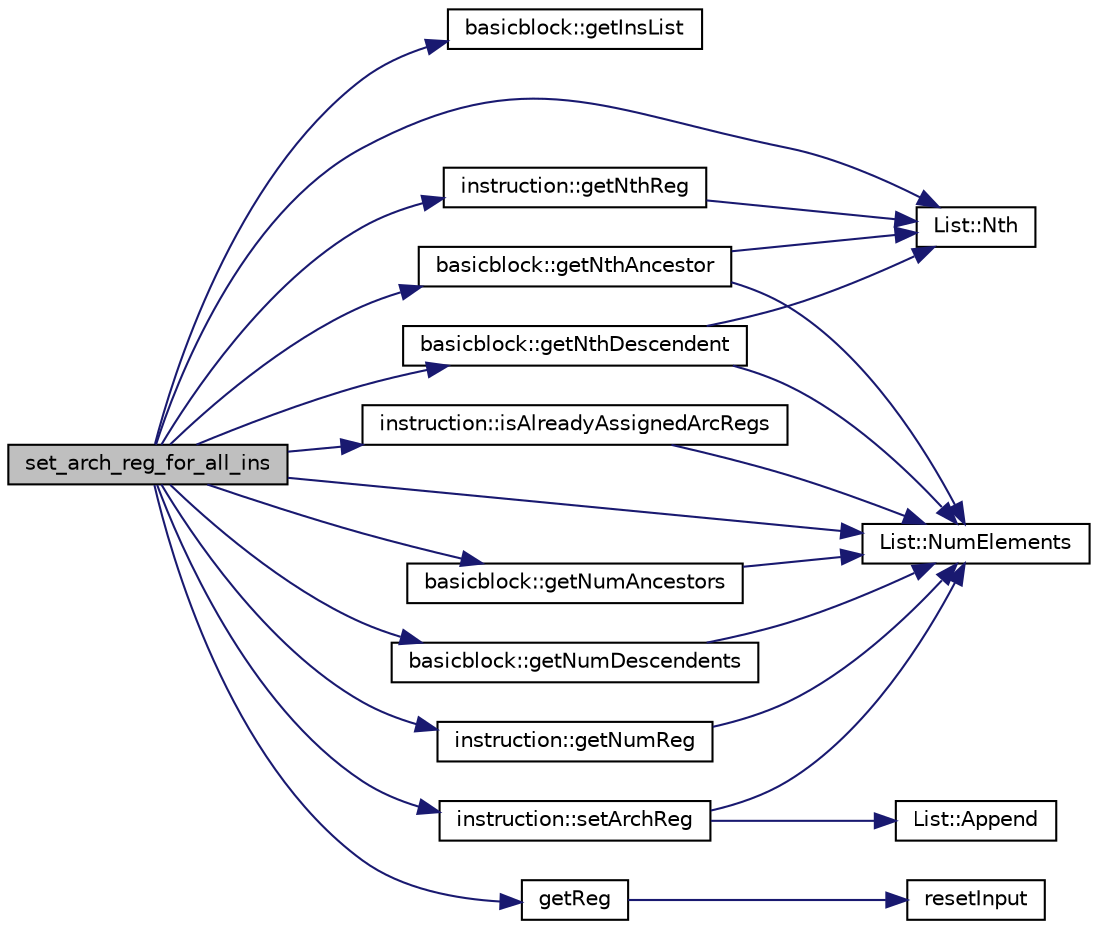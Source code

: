 digraph G
{
  edge [fontname="Helvetica",fontsize="10",labelfontname="Helvetica",labelfontsize="10"];
  node [fontname="Helvetica",fontsize="10",shape=record];
  rankdir=LR;
  Node1 [label="set_arch_reg_for_all_ins",height=0.2,width=0.4,color="black", fillcolor="grey75", style="filled" fontcolor="black"];
  Node1 -> Node2 [color="midnightblue",fontsize="10",style="solid",fontname="Helvetica"];
  Node2 [label="basicblock::getInsList",height=0.2,width=0.4,color="black", fillcolor="white", style="filled",URL="$classbasicblock.html#adc40d816c82feedc1f7027fc29470d90"];
  Node1 -> Node3 [color="midnightblue",fontsize="10",style="solid",fontname="Helvetica"];
  Node3 [label="basicblock::getNthAncestor",height=0.2,width=0.4,color="black", fillcolor="white", style="filled",URL="$classbasicblock.html#a24ef17acb451da40eb9ecca3a05c9fb3"];
  Node3 -> Node4 [color="midnightblue",fontsize="10",style="solid",fontname="Helvetica"];
  Node4 [label="List::Nth",height=0.2,width=0.4,color="black", fillcolor="white", style="filled",URL="$classList.html#a5eb964816de33c85e1d46658ddf8c6c4"];
  Node3 -> Node5 [color="midnightblue",fontsize="10",style="solid",fontname="Helvetica"];
  Node5 [label="List::NumElements",height=0.2,width=0.4,color="black", fillcolor="white", style="filled",URL="$classList.html#ac2e9d50f703b01bf643fa6ce50837c26"];
  Node1 -> Node6 [color="midnightblue",fontsize="10",style="solid",fontname="Helvetica"];
  Node6 [label="basicblock::getNthDescendent",height=0.2,width=0.4,color="black", fillcolor="white", style="filled",URL="$classbasicblock.html#a571a65129ed999a167803d516cb9455e"];
  Node6 -> Node4 [color="midnightblue",fontsize="10",style="solid",fontname="Helvetica"];
  Node6 -> Node5 [color="midnightblue",fontsize="10",style="solid",fontname="Helvetica"];
  Node1 -> Node7 [color="midnightblue",fontsize="10",style="solid",fontname="Helvetica"];
  Node7 [label="instruction::getNthReg",height=0.2,width=0.4,color="black", fillcolor="white", style="filled",URL="$classinstruction.html#a54412da0ee022e05101d4fb92ee879b9"];
  Node7 -> Node4 [color="midnightblue",fontsize="10",style="solid",fontname="Helvetica"];
  Node1 -> Node8 [color="midnightblue",fontsize="10",style="solid",fontname="Helvetica"];
  Node8 [label="basicblock::getNumAncestors",height=0.2,width=0.4,color="black", fillcolor="white", style="filled",URL="$classbasicblock.html#af95ff01c9b4eb7a12cd58558771c92b2"];
  Node8 -> Node5 [color="midnightblue",fontsize="10",style="solid",fontname="Helvetica"];
  Node1 -> Node9 [color="midnightblue",fontsize="10",style="solid",fontname="Helvetica"];
  Node9 [label="basicblock::getNumDescendents",height=0.2,width=0.4,color="black", fillcolor="white", style="filled",URL="$classbasicblock.html#a42700afdf9102a0f287690f4f8c487f9"];
  Node9 -> Node5 [color="midnightblue",fontsize="10",style="solid",fontname="Helvetica"];
  Node1 -> Node10 [color="midnightblue",fontsize="10",style="solid",fontname="Helvetica"];
  Node10 [label="instruction::getNumReg",height=0.2,width=0.4,color="black", fillcolor="white", style="filled",URL="$classinstruction.html#af64e1265e882da7e152bd47cb7794c3b"];
  Node10 -> Node5 [color="midnightblue",fontsize="10",style="solid",fontname="Helvetica"];
  Node1 -> Node11 [color="midnightblue",fontsize="10",style="solid",fontname="Helvetica"];
  Node11 [label="getReg",height=0.2,width=0.4,color="black", fillcolor="white", style="filled",URL="$bkEnd_8cpp.html#a50572d24f56e517753d0b24cc3f560c5"];
  Node11 -> Node12 [color="midnightblue",fontsize="10",style="solid",fontname="Helvetica"];
  Node12 [label="resetInput",height=0.2,width=0.4,color="black", fillcolor="white", style="filled",URL="$bkEnd_8cpp.html#abec3fc00feaa7527678f9768c30c3fe1"];
  Node1 -> Node13 [color="midnightblue",fontsize="10",style="solid",fontname="Helvetica"];
  Node13 [label="instruction::isAlreadyAssignedArcRegs",height=0.2,width=0.4,color="black", fillcolor="white", style="filled",URL="$classinstruction.html#ab5e9dd71fbc48781b528341a9a371a95"];
  Node13 -> Node5 [color="midnightblue",fontsize="10",style="solid",fontname="Helvetica"];
  Node1 -> Node4 [color="midnightblue",fontsize="10",style="solid",fontname="Helvetica"];
  Node1 -> Node5 [color="midnightblue",fontsize="10",style="solid",fontname="Helvetica"];
  Node1 -> Node14 [color="midnightblue",fontsize="10",style="solid",fontname="Helvetica"];
  Node14 [label="instruction::setArchReg",height=0.2,width=0.4,color="black", fillcolor="white", style="filled",URL="$classinstruction.html#a8e201444f39b8a779022284e280fdf23"];
  Node14 -> Node15 [color="midnightblue",fontsize="10",style="solid",fontname="Helvetica"];
  Node15 [label="List::Append",height=0.2,width=0.4,color="black", fillcolor="white", style="filled",URL="$classList.html#a473190098e38206d0125b0737245e613"];
  Node14 -> Node5 [color="midnightblue",fontsize="10",style="solid",fontname="Helvetica"];
}
